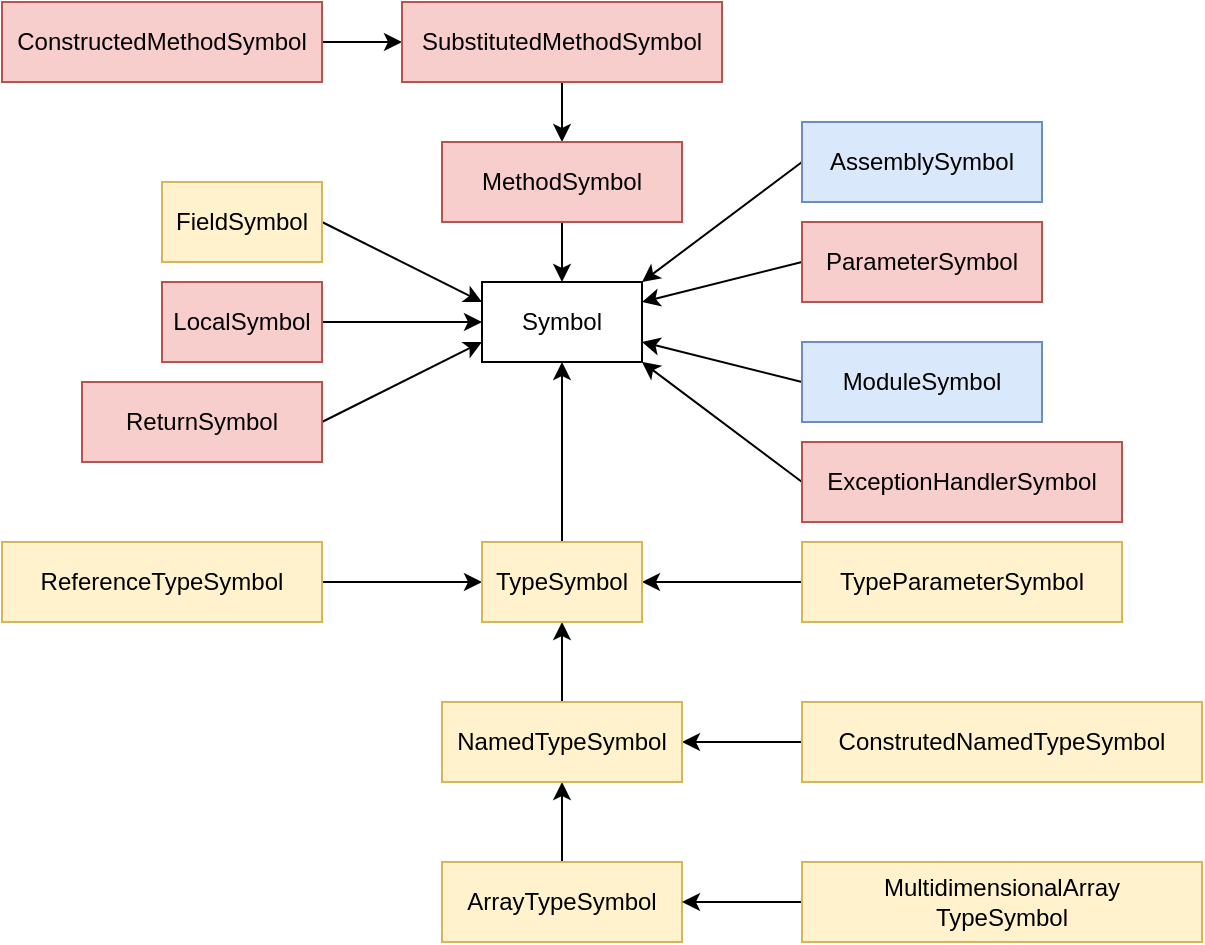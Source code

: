 <mxfile version="20.8.17" type="device"><diagram name="Page-1" id="JwWIW539SJy5Nfiv_3Xt"><mxGraphModel dx="1050" dy="566" grid="1" gridSize="10" guides="1" tooltips="1" connect="1" arrows="1" fold="1" page="1" pageScale="1" pageWidth="827" pageHeight="1169" math="0" shadow="0"><root><mxCell id="0"/><mxCell id="1" parent="0"/><mxCell id="sXG0RyfktgG4jFemLIl1-1" value="Symbol" style="rounded=0;whiteSpace=wrap;html=1;" parent="1" vertex="1"><mxGeometry x="320" y="260" width="80" height="40" as="geometry"/></mxCell><mxCell id="sXG0RyfktgG4jFemLIl1-36" style="edgeStyle=none;rounded=0;orthogonalLoop=1;jettySize=auto;html=1;exitX=1;exitY=0.5;exitDx=0;exitDy=0;" parent="1" source="sXG0RyfktgG4jFemLIl1-3" edge="1"><mxGeometry relative="1" as="geometry"><mxPoint x="320" y="290" as="targetPoint"/></mxGeometry></mxCell><mxCell id="sXG0RyfktgG4jFemLIl1-3" value="ReturnSymbol" style="rounded=0;whiteSpace=wrap;html=1;fillColor=#f8cecc;strokeColor=#b85450;" parent="1" vertex="1"><mxGeometry x="120" y="310" width="120" height="40" as="geometry"/></mxCell><mxCell id="sXG0RyfktgG4jFemLIl1-46" style="edgeStyle=none;rounded=0;orthogonalLoop=1;jettySize=auto;html=1;exitX=1;exitY=0.5;exitDx=0;exitDy=0;entryX=0;entryY=0.5;entryDx=0;entryDy=0;" parent="1" source="sXG0RyfktgG4jFemLIl1-4" target="sXG0RyfktgG4jFemLIl1-18" edge="1"><mxGeometry relative="1" as="geometry"/></mxCell><mxCell id="sXG0RyfktgG4jFemLIl1-4" value="ReferenceTypeSymbol" style="rounded=0;whiteSpace=wrap;html=1;fillColor=#fff2cc;strokeColor=#d6b656;" parent="1" vertex="1"><mxGeometry x="80" y="390" width="160" height="40" as="geometry"/></mxCell><mxCell id="sXG0RyfktgG4jFemLIl1-38" style="edgeStyle=none;rounded=0;orthogonalLoop=1;jettySize=auto;html=1;exitX=0;exitY=0.5;exitDx=0;exitDy=0;" parent="1" source="sXG0RyfktgG4jFemLIl1-5" edge="1"><mxGeometry relative="1" as="geometry"><mxPoint x="400" y="270" as="targetPoint"/></mxGeometry></mxCell><mxCell id="sXG0RyfktgG4jFemLIl1-5" value="ParameterSymbol" style="rounded=0;whiteSpace=wrap;html=1;fillColor=#f8cecc;strokeColor=#b85450;" parent="1" vertex="1"><mxGeometry x="480" y="230" width="120" height="40" as="geometry"/></mxCell><mxCell id="sXG0RyfktgG4jFemLIl1-35" style="edgeStyle=none;rounded=0;orthogonalLoop=1;jettySize=auto;html=1;exitX=1;exitY=0.5;exitDx=0;exitDy=0;entryX=0;entryY=0.5;entryDx=0;entryDy=0;" parent="1" source="sXG0RyfktgG4jFemLIl1-6" target="sXG0RyfktgG4jFemLIl1-1" edge="1"><mxGeometry relative="1" as="geometry"><mxPoint x="320" y="220" as="targetPoint"/></mxGeometry></mxCell><mxCell id="sXG0RyfktgG4jFemLIl1-6" value="LocalSymbol" style="rounded=0;whiteSpace=wrap;html=1;fillColor=#f8cecc;strokeColor=#b85450;" parent="1" vertex="1"><mxGeometry x="160" y="260" width="80" height="40" as="geometry"/></mxCell><mxCell id="sXG0RyfktgG4jFemLIl1-52" style="edgeStyle=none;rounded=0;orthogonalLoop=1;jettySize=auto;html=1;exitX=0;exitY=0.5;exitDx=0;exitDy=0;entryX=1;entryY=1;entryDx=0;entryDy=0;" parent="1" source="sXG0RyfktgG4jFemLIl1-7" target="sXG0RyfktgG4jFemLIl1-1" edge="1"><mxGeometry relative="1" as="geometry"/></mxCell><mxCell id="sXG0RyfktgG4jFemLIl1-7" value="ExceptionHandlerSymbol" style="rounded=0;whiteSpace=wrap;html=1;fillColor=#f8cecc;strokeColor=#b85450;" parent="1" vertex="1"><mxGeometry x="480" y="340" width="160" height="40" as="geometry"/></mxCell><mxCell id="sXG0RyfktgG4jFemLIl1-34" style="edgeStyle=none;rounded=0;orthogonalLoop=1;jettySize=auto;html=1;exitX=1;exitY=0.5;exitDx=0;exitDy=0;" parent="1" source="sXG0RyfktgG4jFemLIl1-8" edge="1"><mxGeometry relative="1" as="geometry"><mxPoint x="320" y="270" as="targetPoint"/></mxGeometry></mxCell><mxCell id="sXG0RyfktgG4jFemLIl1-8" value="FieldSymbol" style="rounded=0;whiteSpace=wrap;html=1;fillColor=#fff2cc;strokeColor=#d6b656;" parent="1" vertex="1"><mxGeometry x="160" y="210" width="80" height="40" as="geometry"/></mxCell><mxCell id="sXG0RyfktgG4jFemLIl1-43" style="edgeStyle=none;rounded=0;orthogonalLoop=1;jettySize=auto;html=1;exitX=1;exitY=0.5;exitDx=0;exitDy=0;entryX=0;entryY=0.5;entryDx=0;entryDy=0;" parent="1" source="sXG0RyfktgG4jFemLIl1-9" target="sXG0RyfktgG4jFemLIl1-10" edge="1"><mxGeometry relative="1" as="geometry"/></mxCell><mxCell id="sXG0RyfktgG4jFemLIl1-9" value="ConstructedMethodSymbol" style="rounded=0;whiteSpace=wrap;html=1;fillColor=#f8cecc;strokeColor=#b85450;" parent="1" vertex="1"><mxGeometry x="80" y="120" width="160" height="40" as="geometry"/></mxCell><mxCell id="sXG0RyfktgG4jFemLIl1-42" style="edgeStyle=none;rounded=0;orthogonalLoop=1;jettySize=auto;html=1;exitX=0.5;exitY=1;exitDx=0;exitDy=0;entryX=0.5;entryY=0;entryDx=0;entryDy=0;" parent="1" source="sXG0RyfktgG4jFemLIl1-10" target="sXG0RyfktgG4jFemLIl1-11" edge="1"><mxGeometry relative="1" as="geometry"/></mxCell><mxCell id="sXG0RyfktgG4jFemLIl1-10" value="SubstitutedMethodSymbol" style="rounded=0;whiteSpace=wrap;html=1;fillColor=#f8cecc;strokeColor=#b85450;" parent="1" vertex="1"><mxGeometry x="280" y="120" width="160" height="40" as="geometry"/></mxCell><mxCell id="sXG0RyfktgG4jFemLIl1-41" value="" style="edgeStyle=none;rounded=0;orthogonalLoop=1;jettySize=auto;html=1;" parent="1" source="sXG0RyfktgG4jFemLIl1-11" target="sXG0RyfktgG4jFemLIl1-1" edge="1"><mxGeometry relative="1" as="geometry"/></mxCell><mxCell id="sXG0RyfktgG4jFemLIl1-11" value="MethodSymbol" style="rounded=0;whiteSpace=wrap;html=1;fillColor=#f8cecc;strokeColor=#b85450;" parent="1" vertex="1"><mxGeometry x="300" y="190" width="120" height="40" as="geometry"/></mxCell><mxCell id="sXG0RyfktgG4jFemLIl1-51" style="edgeStyle=none;rounded=0;orthogonalLoop=1;jettySize=auto;html=1;exitX=0;exitY=0.5;exitDx=0;exitDy=0;entryX=1;entryY=0.75;entryDx=0;entryDy=0;" parent="1" source="sXG0RyfktgG4jFemLIl1-12" target="sXG0RyfktgG4jFemLIl1-1" edge="1"><mxGeometry relative="1" as="geometry"/></mxCell><mxCell id="sXG0RyfktgG4jFemLIl1-12" value="ModuleSymbol" style="rounded=0;whiteSpace=wrap;html=1;fillColor=#dae8fc;strokeColor=#6c8ebf;" parent="1" vertex="1"><mxGeometry x="480" y="290" width="120" height="40" as="geometry"/></mxCell><mxCell id="sXG0RyfktgG4jFemLIl1-47" style="edgeStyle=none;rounded=0;orthogonalLoop=1;jettySize=auto;html=1;exitX=0;exitY=0.5;exitDx=0;exitDy=0;entryX=1;entryY=0.5;entryDx=0;entryDy=0;" parent="1" source="sXG0RyfktgG4jFemLIl1-13" target="sXG0RyfktgG4jFemLIl1-18" edge="1"><mxGeometry relative="1" as="geometry"/></mxCell><mxCell id="sXG0RyfktgG4jFemLIl1-13" value="TypeParameterSymbol" style="rounded=0;whiteSpace=wrap;html=1;fillColor=#fff2cc;strokeColor=#d6b656;" parent="1" vertex="1"><mxGeometry x="480" y="390" width="160" height="40" as="geometry"/></mxCell><mxCell id="sXG0RyfktgG4jFemLIl1-37" style="edgeStyle=none;rounded=0;orthogonalLoop=1;jettySize=auto;html=1;exitX=0;exitY=0.5;exitDx=0;exitDy=0;entryX=1;entryY=0;entryDx=0;entryDy=0;" parent="1" source="sXG0RyfktgG4jFemLIl1-14" target="sXG0RyfktgG4jFemLIl1-1" edge="1"><mxGeometry relative="1" as="geometry"><mxPoint x="400" y="220" as="targetPoint"/></mxGeometry></mxCell><mxCell id="sXG0RyfktgG4jFemLIl1-14" value="AssemblySymbol" style="rounded=0;whiteSpace=wrap;html=1;fillColor=#dae8fc;strokeColor=#6c8ebf;" parent="1" vertex="1"><mxGeometry x="480" y="180" width="120" height="40" as="geometry"/></mxCell><mxCell id="sXG0RyfktgG4jFemLIl1-48" style="edgeStyle=none;rounded=0;orthogonalLoop=1;jettySize=auto;html=1;exitX=0.5;exitY=0;exitDx=0;exitDy=0;entryX=0.5;entryY=1;entryDx=0;entryDy=0;" parent="1" source="sXG0RyfktgG4jFemLIl1-15" target="sXG0RyfktgG4jFemLIl1-17" edge="1"><mxGeometry relative="1" as="geometry"/></mxCell><mxCell id="sXG0RyfktgG4jFemLIl1-15" value="ArrayTypeSymbol" style="rounded=0;whiteSpace=wrap;html=1;fillColor=#fff2cc;strokeColor=#d6b656;" parent="1" vertex="1"><mxGeometry x="300" y="550" width="120" height="40" as="geometry"/></mxCell><mxCell id="sXG0RyfktgG4jFemLIl1-49" style="edgeStyle=none;rounded=0;orthogonalLoop=1;jettySize=auto;html=1;exitX=0;exitY=0.5;exitDx=0;exitDy=0;entryX=1;entryY=0.5;entryDx=0;entryDy=0;" parent="1" source="sXG0RyfktgG4jFemLIl1-16" target="sXG0RyfktgG4jFemLIl1-17" edge="1"><mxGeometry relative="1" as="geometry"/></mxCell><mxCell id="sXG0RyfktgG4jFemLIl1-16" value="ConstrutedNamedTypeSymbol" style="rounded=0;whiteSpace=wrap;html=1;fillColor=#fff2cc;strokeColor=#d6b656;" parent="1" vertex="1"><mxGeometry x="480" y="470" width="200" height="40" as="geometry"/></mxCell><mxCell id="sXG0RyfktgG4jFemLIl1-45" style="edgeStyle=none;rounded=0;orthogonalLoop=1;jettySize=auto;html=1;exitX=0.5;exitY=0;exitDx=0;exitDy=0;entryX=0.5;entryY=1;entryDx=0;entryDy=0;" parent="1" source="sXG0RyfktgG4jFemLIl1-17" target="sXG0RyfktgG4jFemLIl1-18" edge="1"><mxGeometry relative="1" as="geometry"/></mxCell><mxCell id="sXG0RyfktgG4jFemLIl1-17" value="NamedTypeSymbol" style="rounded=0;whiteSpace=wrap;html=1;fillColor=#fff2cc;strokeColor=#d6b656;" parent="1" vertex="1"><mxGeometry x="300" y="470" width="120" height="40" as="geometry"/></mxCell><mxCell id="sXG0RyfktgG4jFemLIl1-44" style="edgeStyle=none;rounded=0;orthogonalLoop=1;jettySize=auto;html=1;exitX=0.5;exitY=0;exitDx=0;exitDy=0;entryX=0.5;entryY=1;entryDx=0;entryDy=0;" parent="1" source="sXG0RyfktgG4jFemLIl1-18" target="sXG0RyfktgG4jFemLIl1-1" edge="1"><mxGeometry relative="1" as="geometry"/></mxCell><mxCell id="sXG0RyfktgG4jFemLIl1-18" value="TypeSymbol" style="rounded=0;whiteSpace=wrap;html=1;fillColor=#fff2cc;strokeColor=#d6b656;" parent="1" vertex="1"><mxGeometry x="320" y="390" width="80" height="40" as="geometry"/></mxCell><mxCell id="MAOhUCpBqfZee1ZW9ek0-2" style="edgeStyle=orthogonalEdgeStyle;rounded=0;orthogonalLoop=1;jettySize=auto;html=1;exitX=0;exitY=0.5;exitDx=0;exitDy=0;" edge="1" parent="1" source="MAOhUCpBqfZee1ZW9ek0-1" target="sXG0RyfktgG4jFemLIl1-15"><mxGeometry relative="1" as="geometry"/></mxCell><mxCell id="MAOhUCpBqfZee1ZW9ek0-1" value="MultidimensionalArray&lt;br&gt;TypeSymbol" style="rounded=0;whiteSpace=wrap;html=1;fillColor=#fff2cc;strokeColor=#d6b656;" vertex="1" parent="1"><mxGeometry x="480" y="550" width="200" height="40" as="geometry"/></mxCell></root></mxGraphModel></diagram></mxfile>
